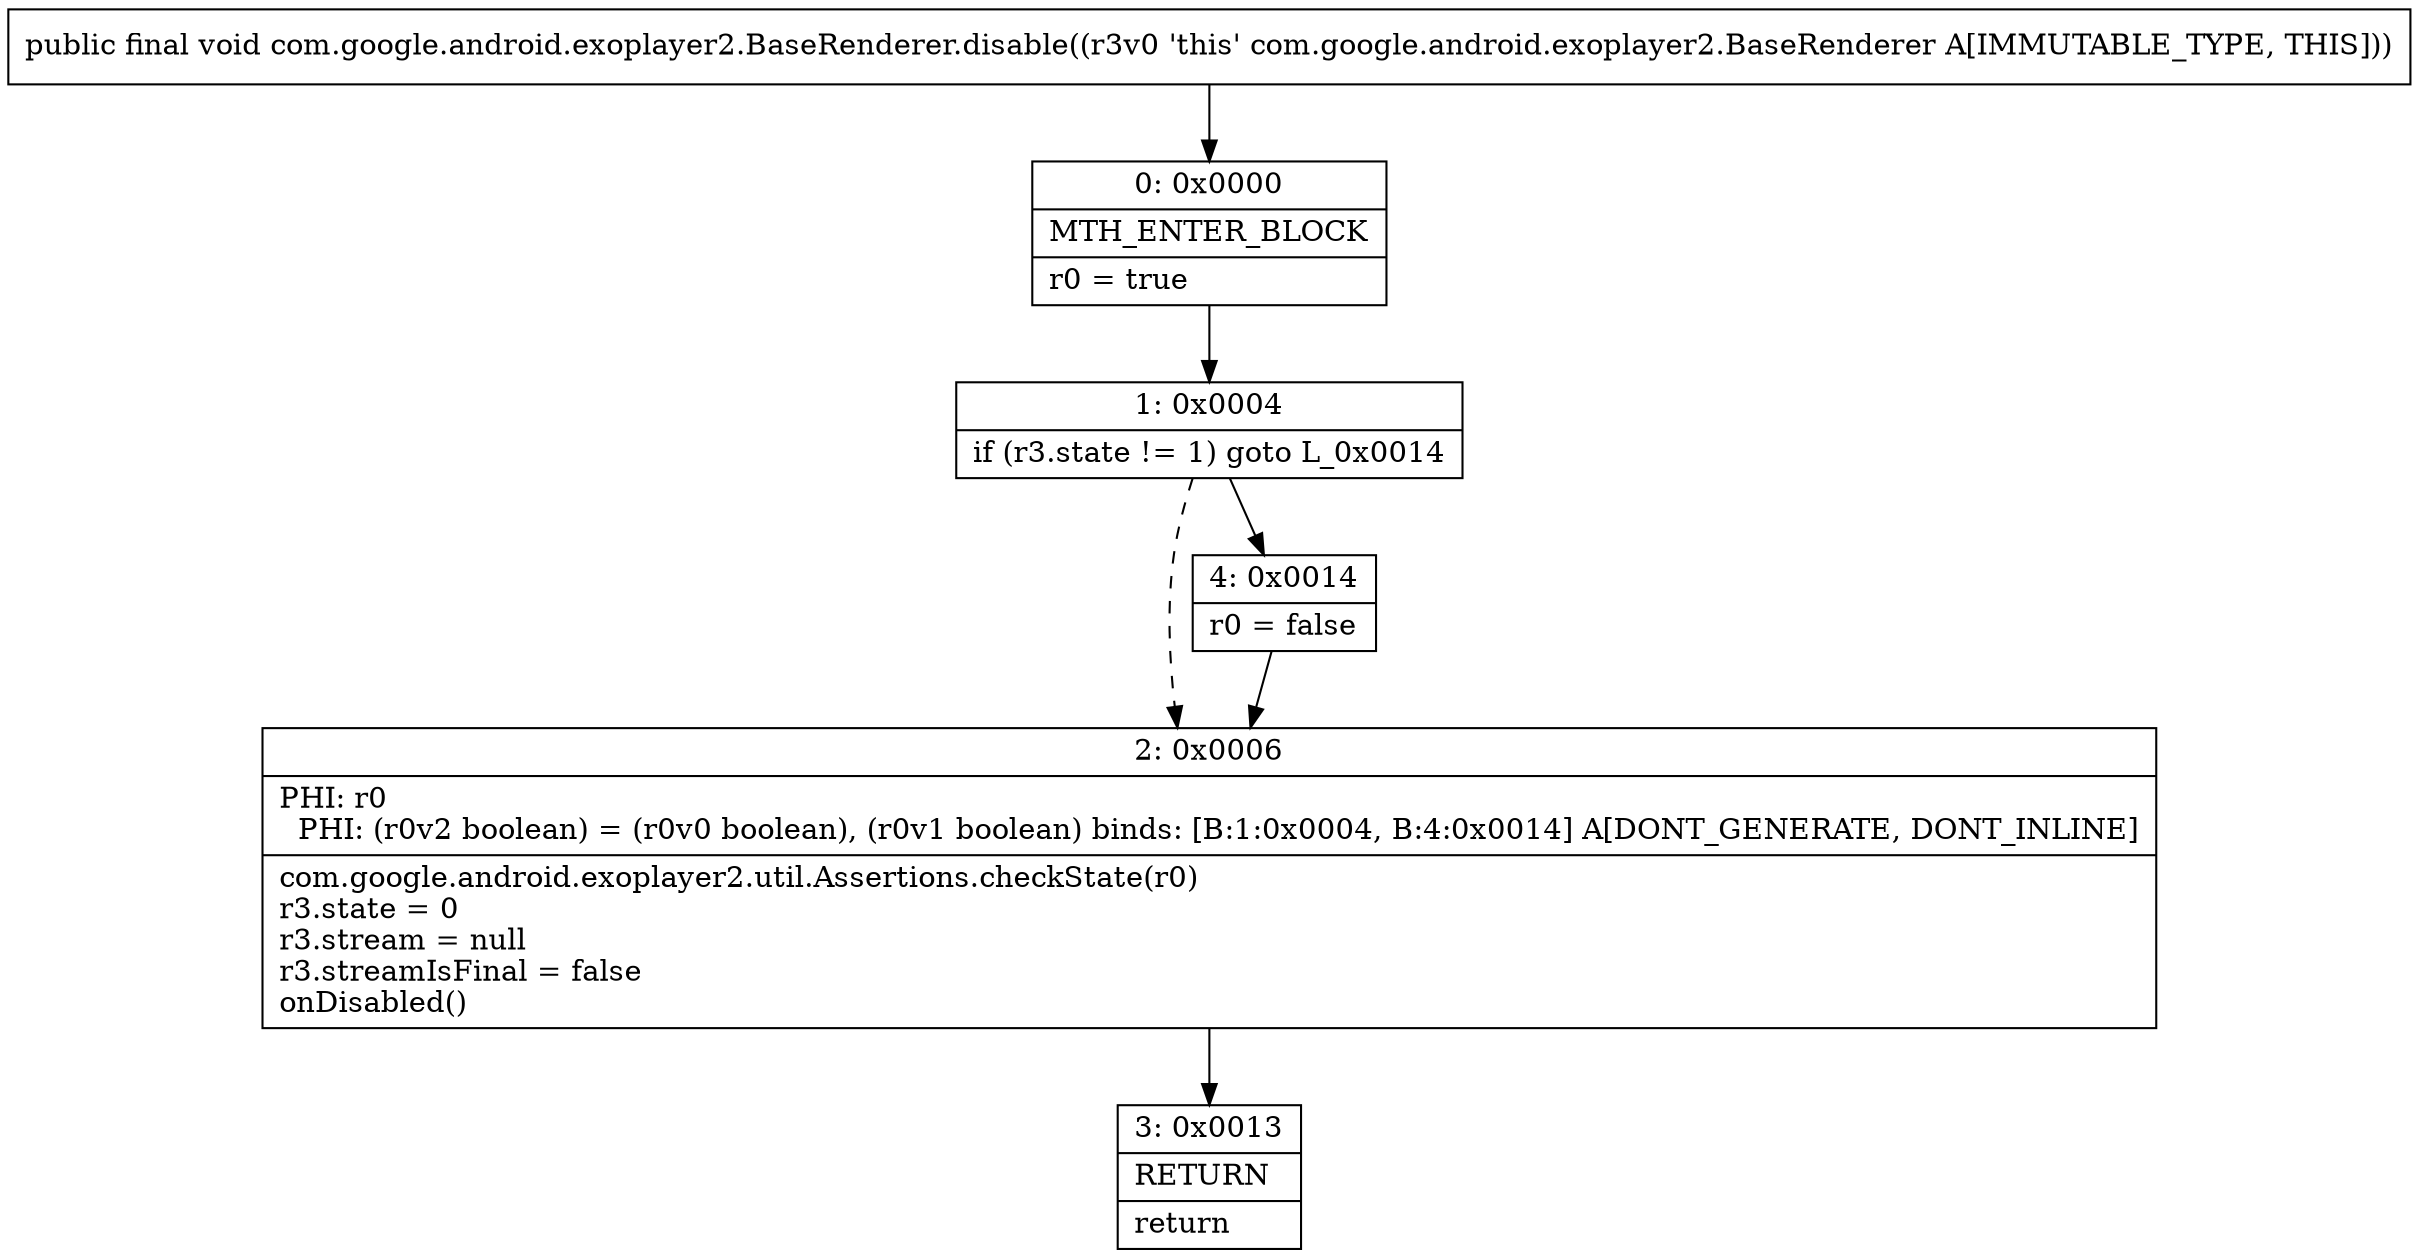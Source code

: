 digraph "CFG forcom.google.android.exoplayer2.BaseRenderer.disable()V" {
Node_0 [shape=record,label="{0\:\ 0x0000|MTH_ENTER_BLOCK\l|r0 = true\l}"];
Node_1 [shape=record,label="{1\:\ 0x0004|if (r3.state != 1) goto L_0x0014\l}"];
Node_2 [shape=record,label="{2\:\ 0x0006|PHI: r0 \l  PHI: (r0v2 boolean) = (r0v0 boolean), (r0v1 boolean) binds: [B:1:0x0004, B:4:0x0014] A[DONT_GENERATE, DONT_INLINE]\l|com.google.android.exoplayer2.util.Assertions.checkState(r0)\lr3.state = 0\lr3.stream = null\lr3.streamIsFinal = false\lonDisabled()\l}"];
Node_3 [shape=record,label="{3\:\ 0x0013|RETURN\l|return\l}"];
Node_4 [shape=record,label="{4\:\ 0x0014|r0 = false\l}"];
MethodNode[shape=record,label="{public final void com.google.android.exoplayer2.BaseRenderer.disable((r3v0 'this' com.google.android.exoplayer2.BaseRenderer A[IMMUTABLE_TYPE, THIS])) }"];
MethodNode -> Node_0;
Node_0 -> Node_1;
Node_1 -> Node_2[style=dashed];
Node_1 -> Node_4;
Node_2 -> Node_3;
Node_4 -> Node_2;
}

